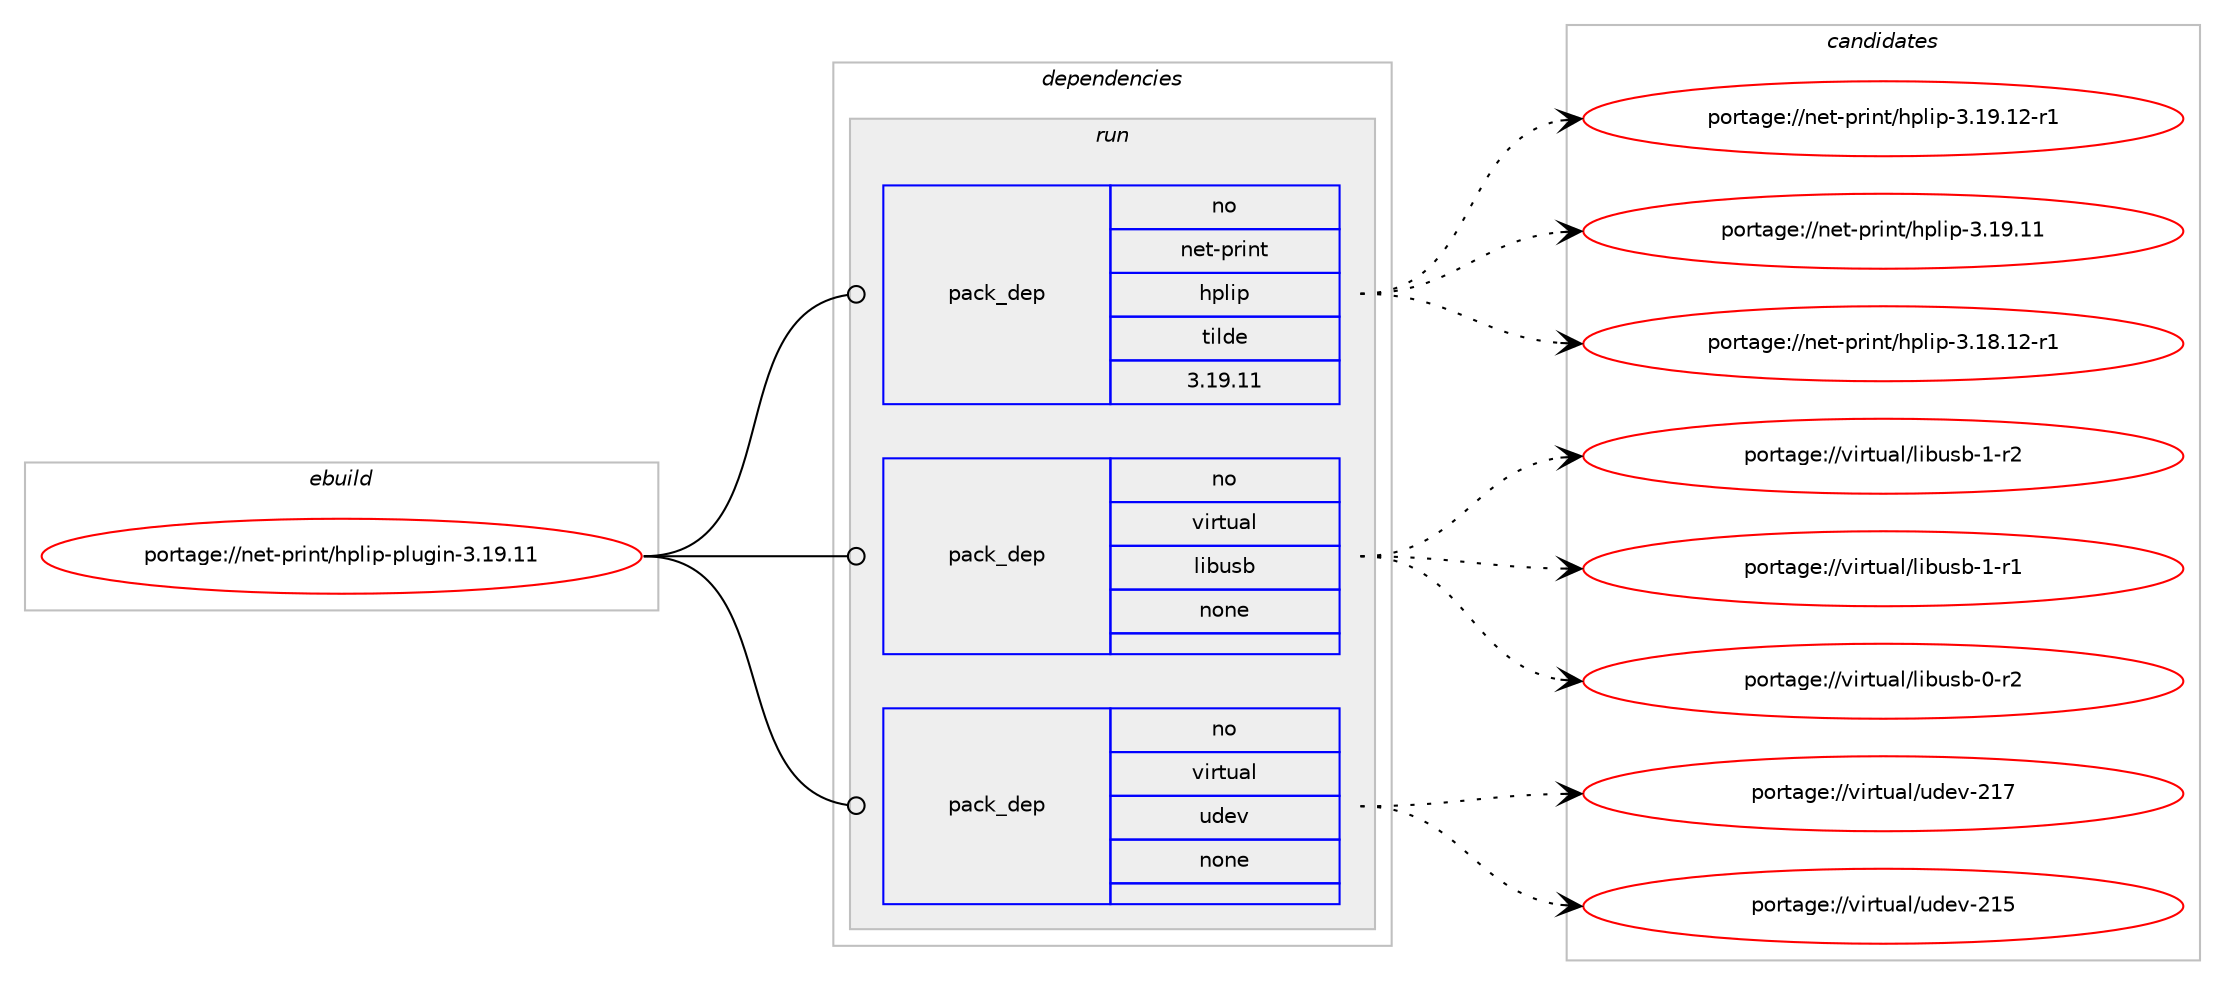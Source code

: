 digraph prolog {

# *************
# Graph options
# *************

newrank=true;
concentrate=true;
compound=true;
graph [rankdir=LR,fontname=Helvetica,fontsize=10,ranksep=1.5];#, ranksep=2.5, nodesep=0.2];
edge  [arrowhead=vee];
node  [fontname=Helvetica,fontsize=10];

# **********
# The ebuild
# **********

subgraph cluster_leftcol {
color=gray;
rank=same;
label=<<i>ebuild</i>>;
id [label="portage://net-print/hplip-plugin-3.19.11", color=red, width=4, href="../net-print/hplip-plugin-3.19.11.svg"];
}

# ****************
# The dependencies
# ****************

subgraph cluster_midcol {
color=gray;
label=<<i>dependencies</i>>;
subgraph cluster_compile {
fillcolor="#eeeeee";
style=filled;
label=<<i>compile</i>>;
}
subgraph cluster_compileandrun {
fillcolor="#eeeeee";
style=filled;
label=<<i>compile and run</i>>;
}
subgraph cluster_run {
fillcolor="#eeeeee";
style=filled;
label=<<i>run</i>>;
subgraph pack52815 {
dependency67442 [label=<<TABLE BORDER="0" CELLBORDER="1" CELLSPACING="0" CELLPADDING="4" WIDTH="220"><TR><TD ROWSPAN="6" CELLPADDING="30">pack_dep</TD></TR><TR><TD WIDTH="110">no</TD></TR><TR><TD>net-print</TD></TR><TR><TD>hplip</TD></TR><TR><TD>tilde</TD></TR><TR><TD>3.19.11</TD></TR></TABLE>>, shape=none, color=blue];
}
id:e -> dependency67442:w [weight=20,style="solid",arrowhead="odot"];
subgraph pack52816 {
dependency67443 [label=<<TABLE BORDER="0" CELLBORDER="1" CELLSPACING="0" CELLPADDING="4" WIDTH="220"><TR><TD ROWSPAN="6" CELLPADDING="30">pack_dep</TD></TR><TR><TD WIDTH="110">no</TD></TR><TR><TD>virtual</TD></TR><TR><TD>libusb</TD></TR><TR><TD>none</TD></TR><TR><TD></TD></TR></TABLE>>, shape=none, color=blue];
}
id:e -> dependency67443:w [weight=20,style="solid",arrowhead="odot"];
subgraph pack52817 {
dependency67444 [label=<<TABLE BORDER="0" CELLBORDER="1" CELLSPACING="0" CELLPADDING="4" WIDTH="220"><TR><TD ROWSPAN="6" CELLPADDING="30">pack_dep</TD></TR><TR><TD WIDTH="110">no</TD></TR><TR><TD>virtual</TD></TR><TR><TD>udev</TD></TR><TR><TD>none</TD></TR><TR><TD></TD></TR></TABLE>>, shape=none, color=blue];
}
id:e -> dependency67444:w [weight=20,style="solid",arrowhead="odot"];
}
}

# **************
# The candidates
# **************

subgraph cluster_choices {
rank=same;
color=gray;
label=<<i>candidates</i>>;

subgraph choice52815 {
color=black;
nodesep=1;
choice110101116451121141051101164710411210810511245514649574649504511449 [label="portage://net-print/hplip-3.19.12-r1", color=red, width=4,href="../net-print/hplip-3.19.12-r1.svg"];
choice11010111645112114105110116471041121081051124551464957464949 [label="portage://net-print/hplip-3.19.11", color=red, width=4,href="../net-print/hplip-3.19.11.svg"];
choice110101116451121141051101164710411210810511245514649564649504511449 [label="portage://net-print/hplip-3.18.12-r1", color=red, width=4,href="../net-print/hplip-3.18.12-r1.svg"];
dependency67442:e -> choice110101116451121141051101164710411210810511245514649574649504511449:w [style=dotted,weight="100"];
dependency67442:e -> choice11010111645112114105110116471041121081051124551464957464949:w [style=dotted,weight="100"];
dependency67442:e -> choice110101116451121141051101164710411210810511245514649564649504511449:w [style=dotted,weight="100"];
}
subgraph choice52816 {
color=black;
nodesep=1;
choice1181051141161179710847108105981171159845494511450 [label="portage://virtual/libusb-1-r2", color=red, width=4,href="../virtual/libusb-1-r2.svg"];
choice1181051141161179710847108105981171159845494511449 [label="portage://virtual/libusb-1-r1", color=red, width=4,href="../virtual/libusb-1-r1.svg"];
choice1181051141161179710847108105981171159845484511450 [label="portage://virtual/libusb-0-r2", color=red, width=4,href="../virtual/libusb-0-r2.svg"];
dependency67443:e -> choice1181051141161179710847108105981171159845494511450:w [style=dotted,weight="100"];
dependency67443:e -> choice1181051141161179710847108105981171159845494511449:w [style=dotted,weight="100"];
dependency67443:e -> choice1181051141161179710847108105981171159845484511450:w [style=dotted,weight="100"];
}
subgraph choice52817 {
color=black;
nodesep=1;
choice118105114116117971084711710010111845504955 [label="portage://virtual/udev-217", color=red, width=4,href="../virtual/udev-217.svg"];
choice118105114116117971084711710010111845504953 [label="portage://virtual/udev-215", color=red, width=4,href="../virtual/udev-215.svg"];
dependency67444:e -> choice118105114116117971084711710010111845504955:w [style=dotted,weight="100"];
dependency67444:e -> choice118105114116117971084711710010111845504953:w [style=dotted,weight="100"];
}
}

}
